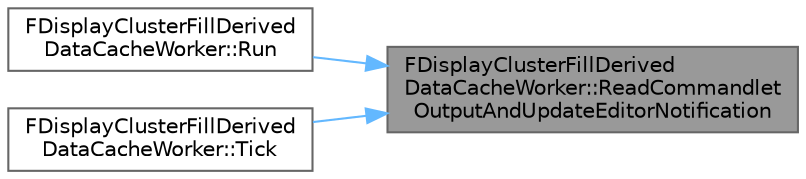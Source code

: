 digraph "FDisplayClusterFillDerivedDataCacheWorker::ReadCommandletOutputAndUpdateEditorNotification"
{
 // INTERACTIVE_SVG=YES
 // LATEX_PDF_SIZE
  bgcolor="transparent";
  edge [fontname=Helvetica,fontsize=10,labelfontname=Helvetica,labelfontsize=10];
  node [fontname=Helvetica,fontsize=10,shape=box,height=0.2,width=0.4];
  rankdir="RL";
  Node1 [id="Node000001",label="FDisplayClusterFillDerived\lDataCacheWorker::ReadCommandlet\lOutputAndUpdateEditorNotification",height=0.2,width=0.4,color="gray40", fillcolor="grey60", style="filled", fontcolor="black",tooltip=" "];
  Node1 -> Node2 [id="edge1_Node000001_Node000002",dir="back",color="steelblue1",style="solid",tooltip=" "];
  Node2 [id="Node000002",label="FDisplayClusterFillDerived\lDataCacheWorker::Run",height=0.2,width=0.4,color="grey40", fillcolor="white", style="filled",URL="$d6/d6c/classFDisplayClusterFillDerivedDataCacheWorker.html#abb7164f07350109dcdc35958f626cf29",tooltip="Runs the runnable object."];
  Node1 -> Node3 [id="edge2_Node000001_Node000003",dir="back",color="steelblue1",style="solid",tooltip=" "];
  Node3 [id="Node000003",label="FDisplayClusterFillDerived\lDataCacheWorker::Tick",height=0.2,width=0.4,color="grey40", fillcolor="white", style="filled",URL="$d6/d6c/classFDisplayClusterFillDerivedDataCacheWorker.html#ad96248bc91bfa57d4a7e6338af55f528",tooltip=" "];
}
